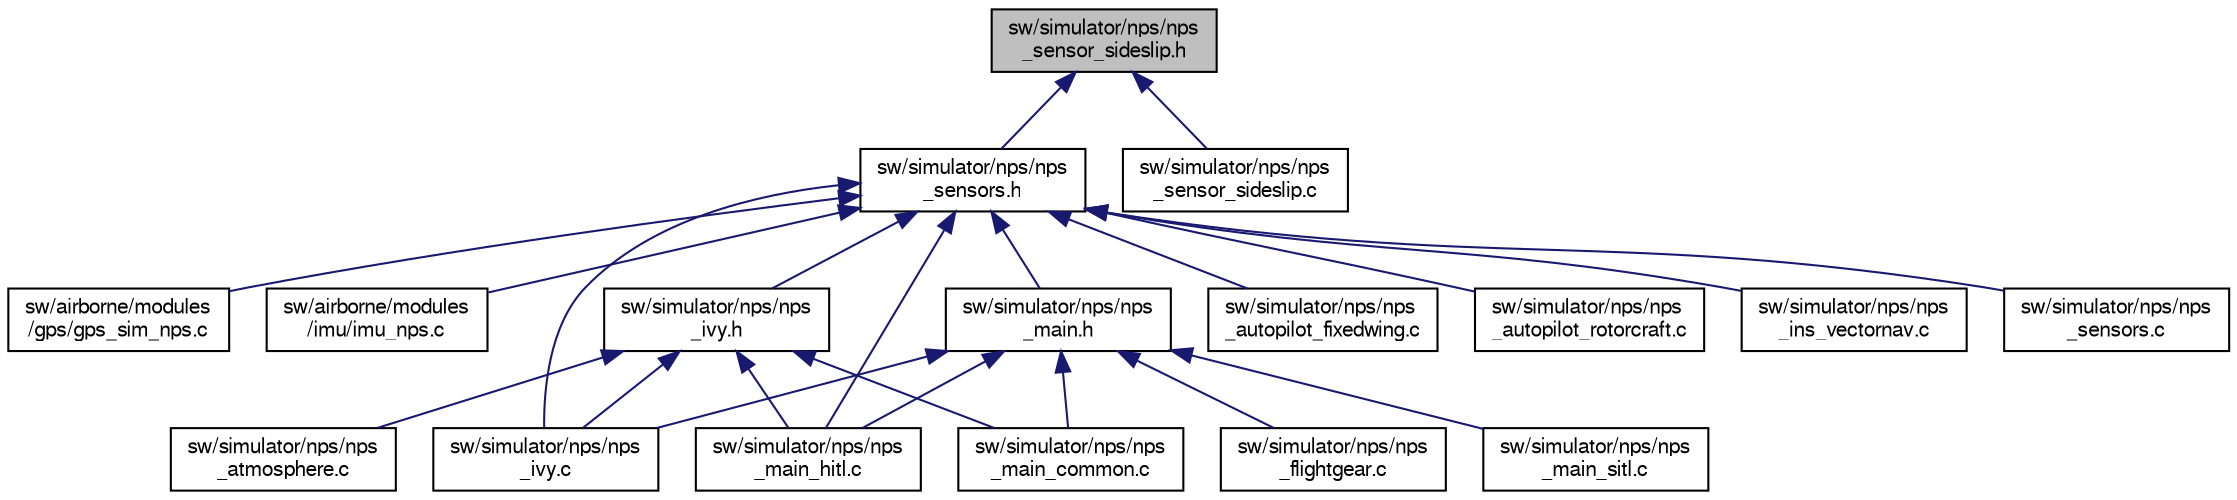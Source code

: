 digraph "sw/simulator/nps/nps_sensor_sideslip.h"
{
  edge [fontname="FreeSans",fontsize="10",labelfontname="FreeSans",labelfontsize="10"];
  node [fontname="FreeSans",fontsize="10",shape=record];
  Node1 [label="sw/simulator/nps/nps\l_sensor_sideslip.h",height=0.2,width=0.4,color="black", fillcolor="grey75", style="filled", fontcolor="black"];
  Node1 -> Node2 [dir="back",color="midnightblue",fontsize="10",style="solid",fontname="FreeSans"];
  Node2 [label="sw/simulator/nps/nps\l_sensors.h",height=0.2,width=0.4,color="black", fillcolor="white", style="filled",URL="$nps__sensors_8h.html"];
  Node2 -> Node3 [dir="back",color="midnightblue",fontsize="10",style="solid",fontname="FreeSans"];
  Node3 [label="sw/airborne/modules\l/gps/gps_sim_nps.c",height=0.2,width=0.4,color="black", fillcolor="white", style="filled",URL="$gps__sim__nps_8c.html"];
  Node2 -> Node4 [dir="back",color="midnightblue",fontsize="10",style="solid",fontname="FreeSans"];
  Node4 [label="sw/airborne/modules\l/imu/imu_nps.c",height=0.2,width=0.4,color="black", fillcolor="white", style="filled",URL="$imu__nps_8c.html"];
  Node2 -> Node5 [dir="back",color="midnightblue",fontsize="10",style="solid",fontname="FreeSans"];
  Node5 [label="sw/simulator/nps/nps\l_ivy.h",height=0.2,width=0.4,color="black", fillcolor="white", style="filled",URL="$nps__ivy_8h.html"];
  Node5 -> Node6 [dir="back",color="midnightblue",fontsize="10",style="solid",fontname="FreeSans"];
  Node6 [label="sw/simulator/nps/nps\l_atmosphere.c",height=0.2,width=0.4,color="black", fillcolor="white", style="filled",URL="$nps__atmosphere_8c.html",tooltip="Atmosphere model (pressure, wind) for NPS. "];
  Node5 -> Node7 [dir="back",color="midnightblue",fontsize="10",style="solid",fontname="FreeSans"];
  Node7 [label="sw/simulator/nps/nps\l_ivy.c",height=0.2,width=0.4,color="black", fillcolor="white", style="filled",URL="$nps__ivy_8c.html"];
  Node5 -> Node8 [dir="back",color="midnightblue",fontsize="10",style="solid",fontname="FreeSans"];
  Node8 [label="sw/simulator/nps/nps\l_main_common.c",height=0.2,width=0.4,color="black", fillcolor="white", style="filled",URL="$nps__main__common_8c.html"];
  Node5 -> Node9 [dir="back",color="midnightblue",fontsize="10",style="solid",fontname="FreeSans"];
  Node9 [label="sw/simulator/nps/nps\l_main_hitl.c",height=0.2,width=0.4,color="black", fillcolor="white", style="filled",URL="$nps__main__hitl_8c.html"];
  Node2 -> Node10 [dir="back",color="midnightblue",fontsize="10",style="solid",fontname="FreeSans"];
  Node10 [label="sw/simulator/nps/nps\l_autopilot_fixedwing.c",height=0.2,width=0.4,color="black", fillcolor="white", style="filled",URL="$nps__autopilot__fixedwing_8c.html"];
  Node2 -> Node11 [dir="back",color="midnightblue",fontsize="10",style="solid",fontname="FreeSans"];
  Node11 [label="sw/simulator/nps/nps\l_autopilot_rotorcraft.c",height=0.2,width=0.4,color="black", fillcolor="white", style="filled",URL="$nps__autopilot__rotorcraft_8c.html"];
  Node2 -> Node12 [dir="back",color="midnightblue",fontsize="10",style="solid",fontname="FreeSans"];
  Node12 [label="sw/simulator/nps/nps\l_main.h",height=0.2,width=0.4,color="black", fillcolor="white", style="filled",URL="$nps__main_8h.html"];
  Node12 -> Node13 [dir="back",color="midnightblue",fontsize="10",style="solid",fontname="FreeSans"];
  Node13 [label="sw/simulator/nps/nps\l_flightgear.c",height=0.2,width=0.4,color="black", fillcolor="white", style="filled",URL="$nps__flightgear_8c.html"];
  Node12 -> Node7 [dir="back",color="midnightblue",fontsize="10",style="solid",fontname="FreeSans"];
  Node12 -> Node8 [dir="back",color="midnightblue",fontsize="10",style="solid",fontname="FreeSans"];
  Node12 -> Node9 [dir="back",color="midnightblue",fontsize="10",style="solid",fontname="FreeSans"];
  Node12 -> Node14 [dir="back",color="midnightblue",fontsize="10",style="solid",fontname="FreeSans"];
  Node14 [label="sw/simulator/nps/nps\l_main_sitl.c",height=0.2,width=0.4,color="black", fillcolor="white", style="filled",URL="$nps__main__sitl_8c.html"];
  Node2 -> Node15 [dir="back",color="midnightblue",fontsize="10",style="solid",fontname="FreeSans"];
  Node15 [label="sw/simulator/nps/nps\l_ins_vectornav.c",height=0.2,width=0.4,color="black", fillcolor="white", style="filled",URL="$nps__ins__vectornav_8c.html"];
  Node2 -> Node7 [dir="back",color="midnightblue",fontsize="10",style="solid",fontname="FreeSans"];
  Node2 -> Node9 [dir="back",color="midnightblue",fontsize="10",style="solid",fontname="FreeSans"];
  Node2 -> Node16 [dir="back",color="midnightblue",fontsize="10",style="solid",fontname="FreeSans"];
  Node16 [label="sw/simulator/nps/nps\l_sensors.c",height=0.2,width=0.4,color="black", fillcolor="white", style="filled",URL="$nps__sensors_8c.html"];
  Node1 -> Node17 [dir="back",color="midnightblue",fontsize="10",style="solid",fontname="FreeSans"];
  Node17 [label="sw/simulator/nps/nps\l_sensor_sideslip.c",height=0.2,width=0.4,color="black", fillcolor="white", style="filled",URL="$nps__sensor__sideslip_8c.html",tooltip="Simulated Angle of Attack of the Wind for NPS simulator. "];
}

